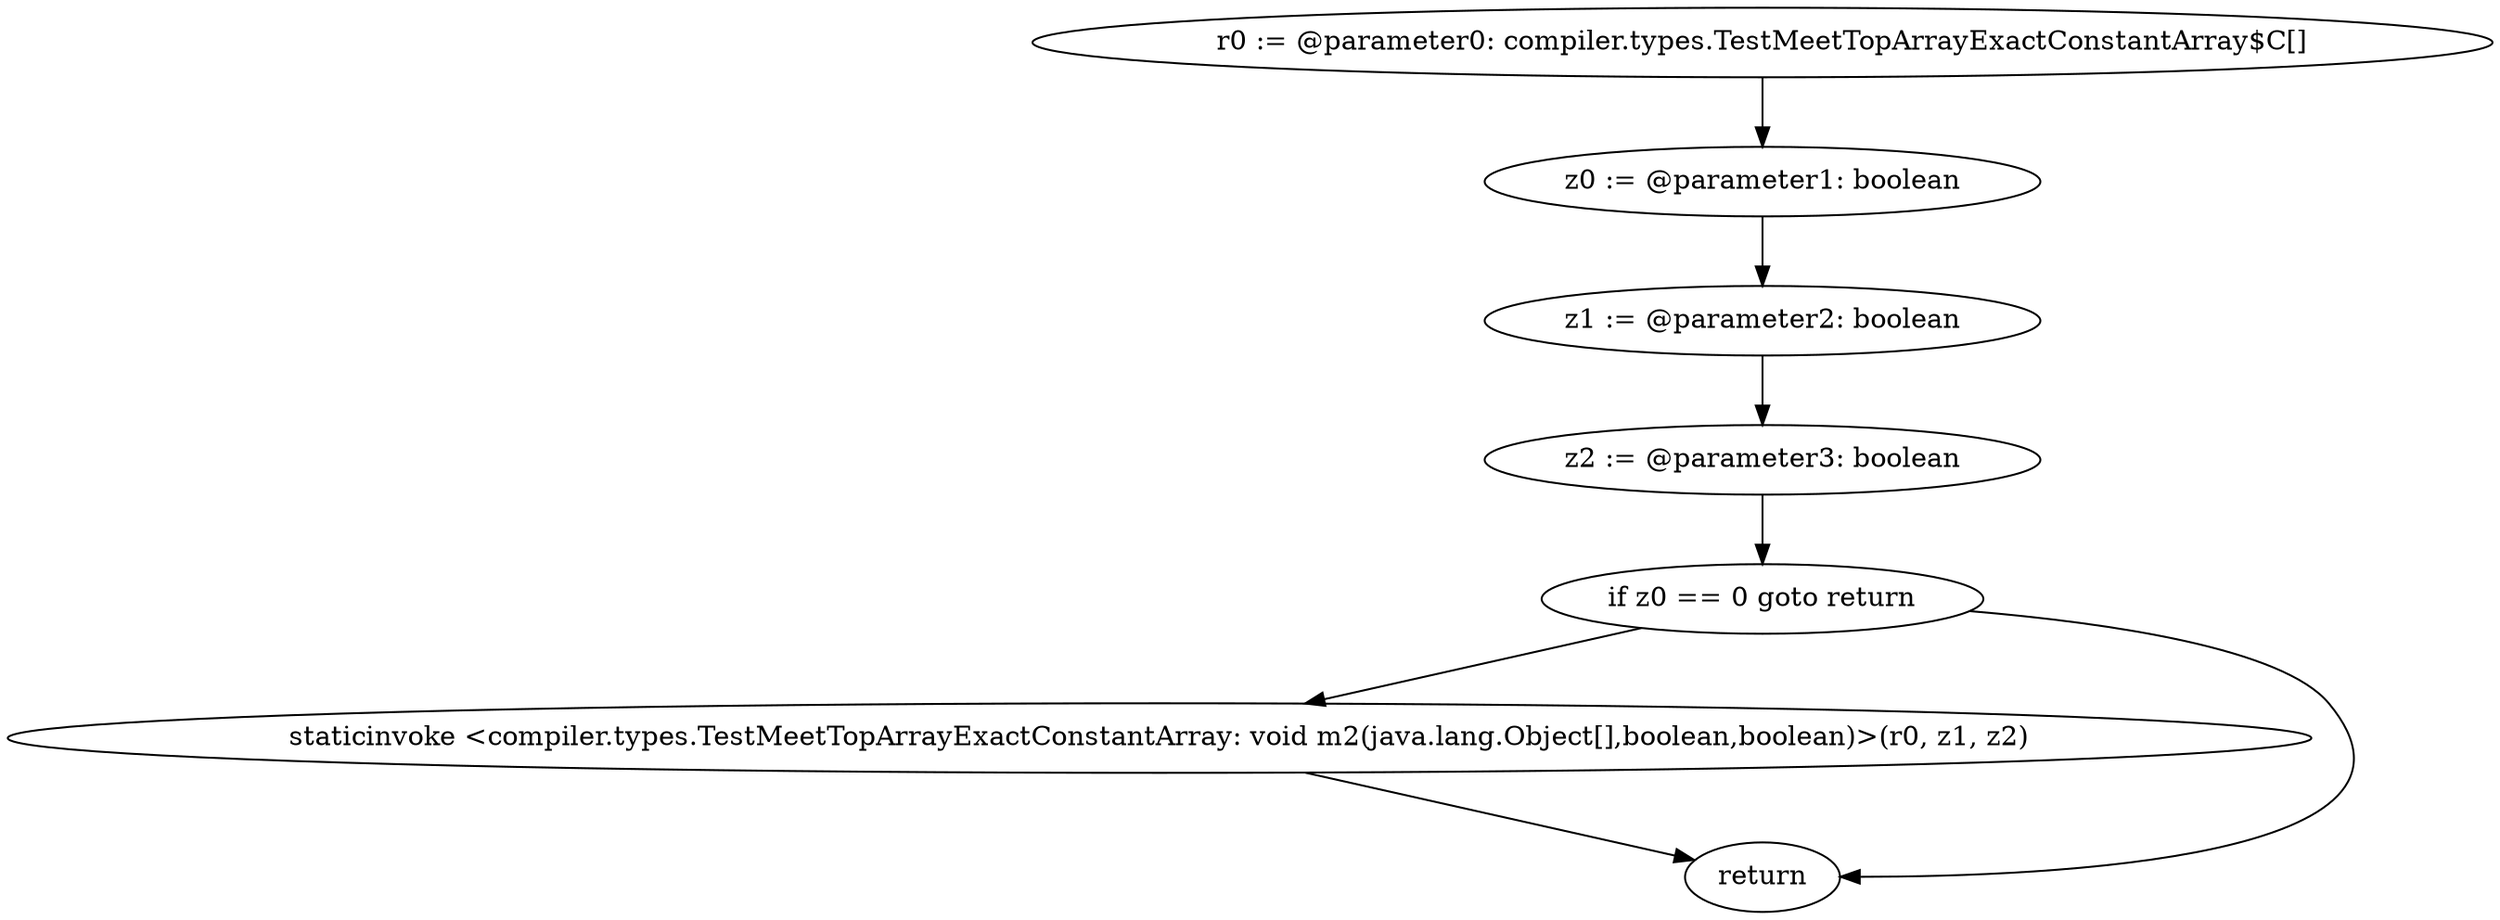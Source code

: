 digraph "unitGraph" {
    "r0 := @parameter0: compiler.types.TestMeetTopArrayExactConstantArray$C[]"
    "z0 := @parameter1: boolean"
    "z1 := @parameter2: boolean"
    "z2 := @parameter3: boolean"
    "if z0 == 0 goto return"
    "staticinvoke <compiler.types.TestMeetTopArrayExactConstantArray: void m2(java.lang.Object[],boolean,boolean)>(r0, z1, z2)"
    "return"
    "r0 := @parameter0: compiler.types.TestMeetTopArrayExactConstantArray$C[]"->"z0 := @parameter1: boolean";
    "z0 := @parameter1: boolean"->"z1 := @parameter2: boolean";
    "z1 := @parameter2: boolean"->"z2 := @parameter3: boolean";
    "z2 := @parameter3: boolean"->"if z0 == 0 goto return";
    "if z0 == 0 goto return"->"staticinvoke <compiler.types.TestMeetTopArrayExactConstantArray: void m2(java.lang.Object[],boolean,boolean)>(r0, z1, z2)";
    "if z0 == 0 goto return"->"return";
    "staticinvoke <compiler.types.TestMeetTopArrayExactConstantArray: void m2(java.lang.Object[],boolean,boolean)>(r0, z1, z2)"->"return";
}

